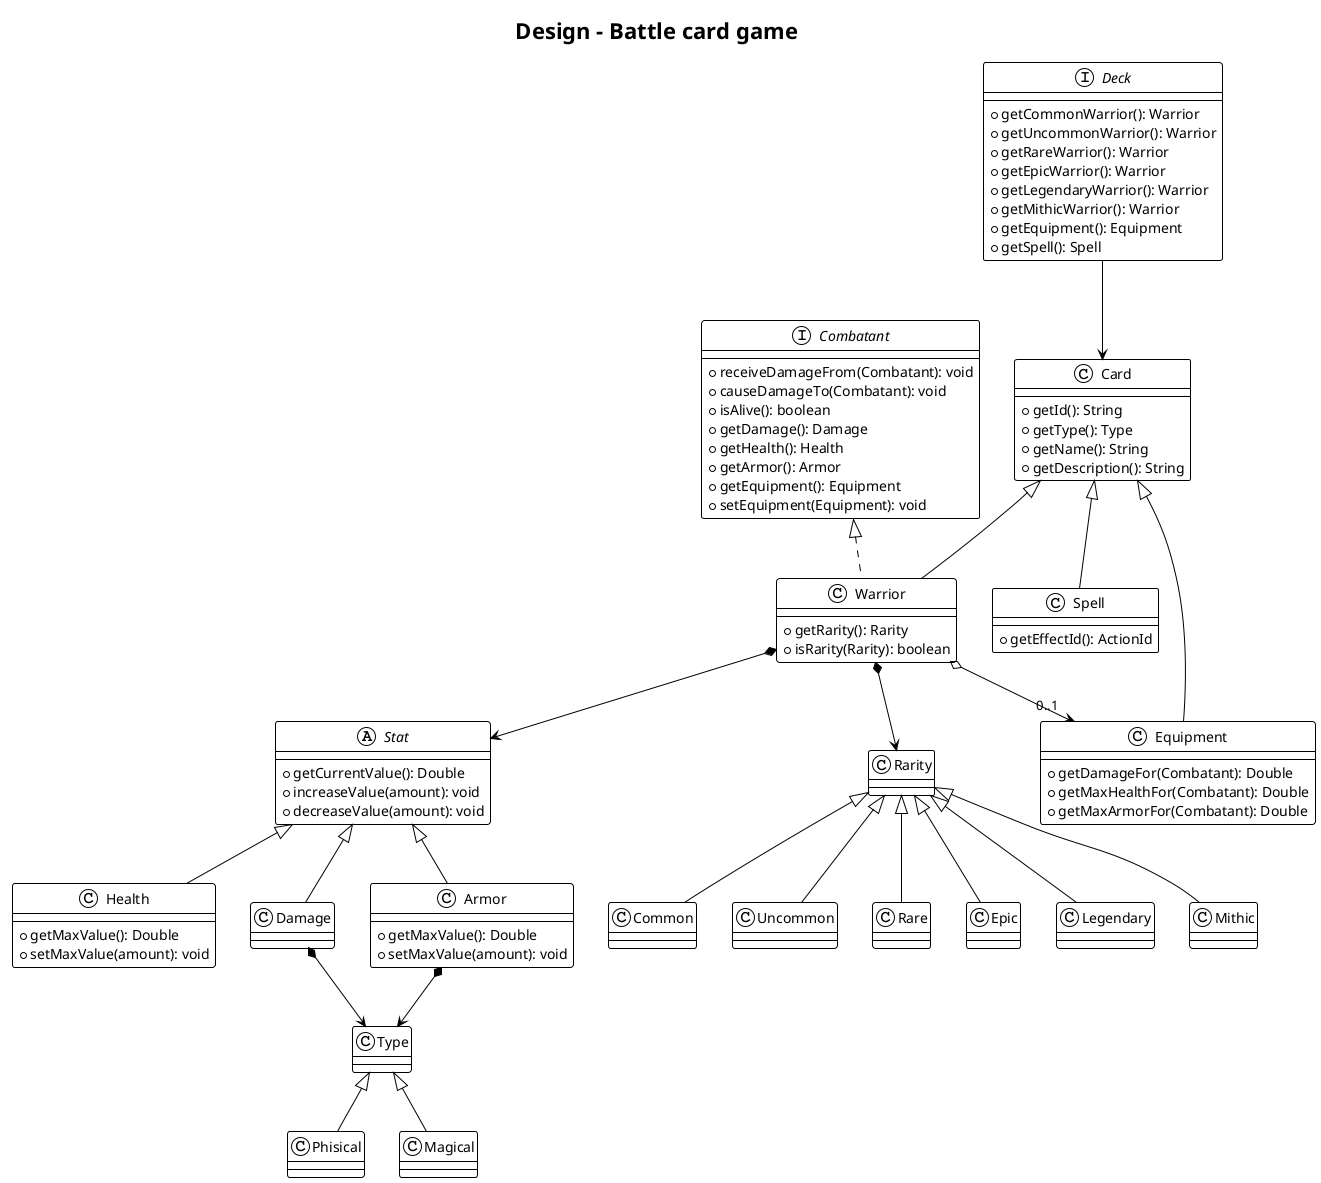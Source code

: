 @startuml
title "Design - Battle card game"
!theme plain

Interface Combatant {
 +receiveDamageFrom(Combatant): void
 +causeDamageTo(Combatant): void
 +isAlive(): boolean
 +getDamage(): Damage
 +getHealth(): Health
 +getArmor(): Armor
 +getEquipment(): Equipment
 +setEquipment(Equipment): void
}

Interface Deck {
 +getCommonWarrior(): Warrior
 +getUncommonWarrior(): Warrior
 +getRareWarrior(): Warrior
 +getEpicWarrior(): Warrior
 +getLegendaryWarrior(): Warrior
 +getMithicWarrior(): Warrior
 +getEquipment(): Equipment
 +getSpell(): Spell
}

Class Card {
 +getId(): String
 +getType(): Type
 +getName(): String
 +getDescription(): String
}

Class Spell extends Card {
 +getEffectId(): ActionId
}

Class Warrior extends Card implements Combatant {
 +getRarity(): Rarity
 +isRarity(Rarity): boolean
}

Class Equipment extends Card {
 +getDamageFor(Combatant): Double
 +getMaxHealthFor(Combatant): Double
 +getMaxArmorFor(Combatant): Double
}

Abstract class Stat {
 +getCurrentValue(): Double
 +increaseValue(amount): void
 +decreaseValue(amount): void
}

Class Health extends Stat {
 +getMaxValue(): Double
 +setMaxValue(amount): void
}

Class Damage extends Stat {}
Class Armor extends Stat {
 +getMaxValue(): Double
 +setMaxValue(amount): void
}

Warrior *--> Stat
Warrior o--> "0..1" Equipment

Damage *--> Type
Armor *--> Type
Type <|-- Phisical
Type <|-- Magical

Deck --> Card

Warrior *--> Rarity
Rarity <|-- Common
Rarity <|-- Uncommon
Rarity <|-- Rare
Rarity <|-- Epic
Rarity <|-- Legendary
Rarity <|-- Mithic



@enduml
